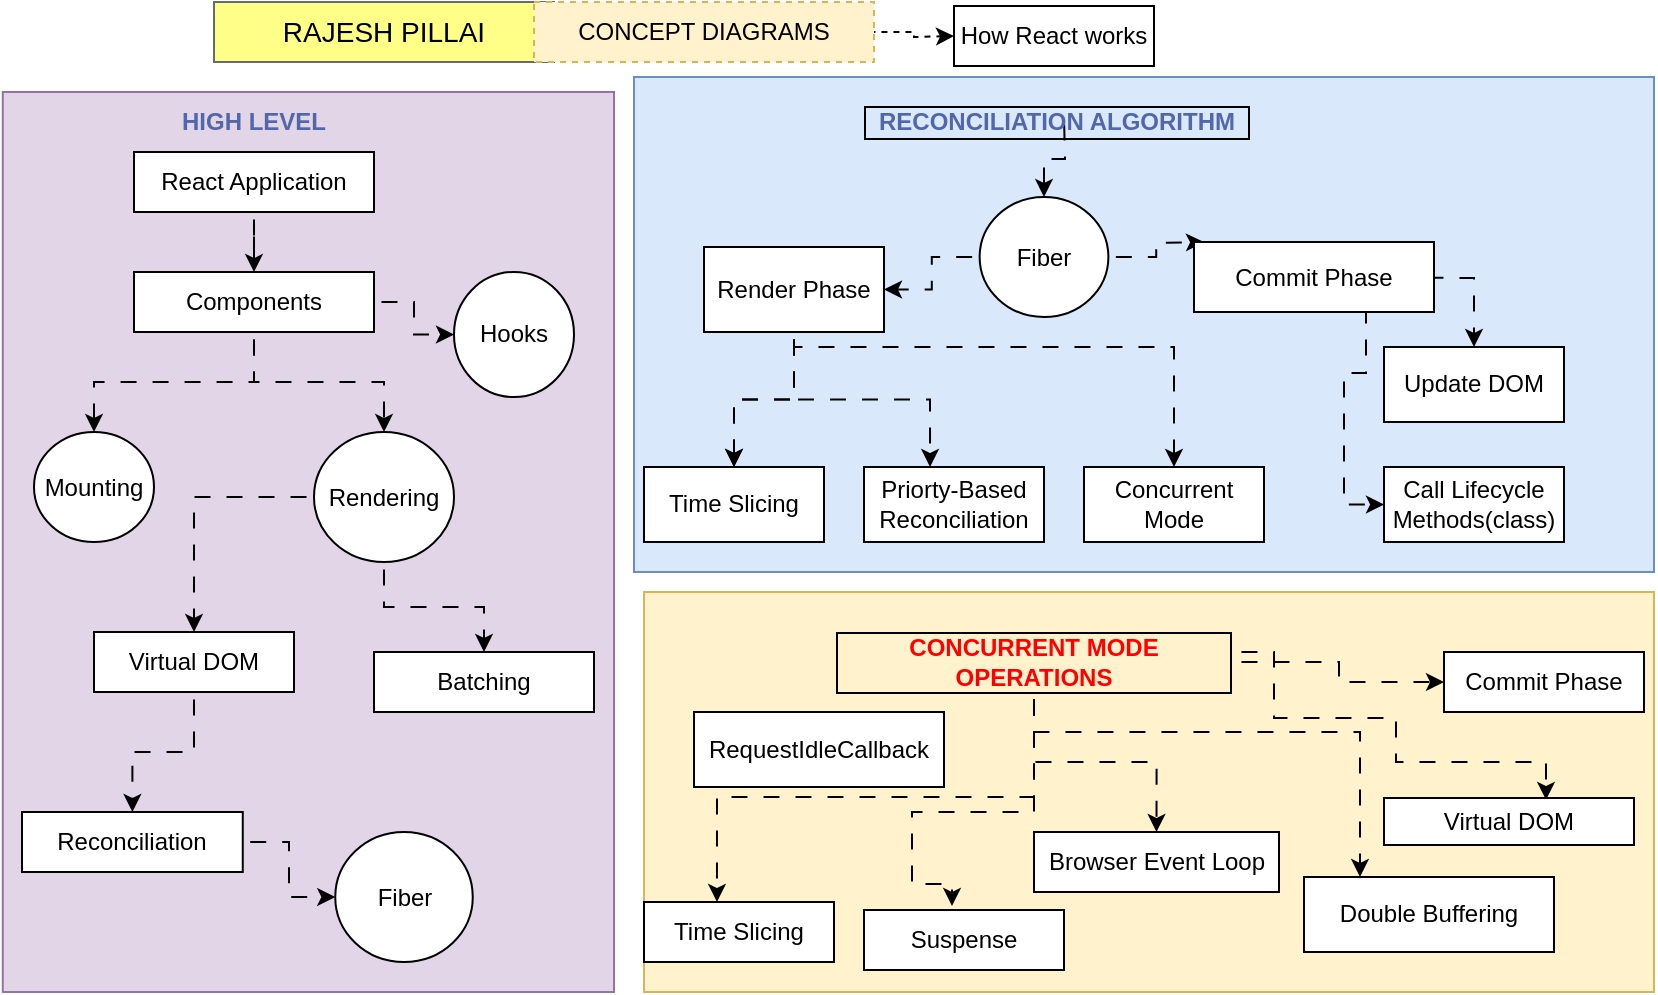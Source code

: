 <mxfile version="21.7.5" type="github">
  <diagram name="Page-1" id="Si3TmL1HpiABUJQwDJJA">
    <mxGraphModel dx="872" dy="491" grid="0" gridSize="10" guides="1" tooltips="1" connect="1" arrows="1" fold="1" page="1" pageScale="1" pageWidth="850" pageHeight="1100" math="0" shadow="0">
      <root>
        <mxCell id="0" />
        <mxCell id="1" parent="0" />
        <mxCell id="eLfbE6LILlzCmEPhJ3s3-66" value="" style="rounded=0;whiteSpace=wrap;html=1;fillColor=#e1d5e7;strokeColor=#9673a6;movable=0;resizable=0;rotatable=0;deletable=0;editable=0;locked=1;connectable=0;" vertex="1" parent="1">
          <mxGeometry x="14.38" y="60" width="305.62" height="450" as="geometry" />
        </mxCell>
        <mxCell id="eLfbE6LILlzCmEPhJ3s3-65" value="" style="rounded=0;whiteSpace=wrap;html=1;fillColor=#dae8fc;strokeColor=#6c8ebf;movable=0;resizable=0;rotatable=0;deletable=0;editable=0;locked=1;connectable=0;" vertex="1" parent="1">
          <mxGeometry x="330" y="52.5" width="510" height="247.5" as="geometry" />
        </mxCell>
        <mxCell id="eLfbE6LILlzCmEPhJ3s3-63" value="" style="rounded=0;whiteSpace=wrap;html=1;fillColor=#fff2cc;strokeColor=#d6b656;movable=0;resizable=0;rotatable=0;deletable=0;editable=0;locked=1;connectable=0;" vertex="1" parent="1">
          <mxGeometry x="335" y="310" width="505" height="200" as="geometry" />
        </mxCell>
        <mxCell id="eLfbE6LILlzCmEPhJ3s3-1" value="RAJESH PILLAI" style="text;html=1;strokeColor=#666B73;fillColor=#ffff88;align=center;verticalAlign=middle;whiteSpace=wrap;rounded=0;fontSize=14;labelBorderColor=none;movable=0;resizable=0;rotatable=0;deletable=0;editable=0;locked=1;connectable=0;" vertex="1" parent="1">
          <mxGeometry x="120" y="15" width="170" height="30" as="geometry" />
        </mxCell>
        <mxCell id="eLfbE6LILlzCmEPhJ3s3-4" style="edgeStyle=orthogonalEdgeStyle;rounded=0;orthogonalLoop=1;jettySize=auto;html=1;dashed=1;flowAnimation=1;movable=0;resizable=0;rotatable=0;deletable=0;editable=0;locked=1;connectable=0;" edge="1" parent="1" source="eLfbE6LILlzCmEPhJ3s3-2">
          <mxGeometry relative="1" as="geometry">
            <mxPoint x="490" y="32" as="targetPoint" />
          </mxGeometry>
        </mxCell>
        <mxCell id="eLfbE6LILlzCmEPhJ3s3-2" value="CONCEPT DIAGRAMS" style="text;html=1;strokeColor=#d6b656;fillColor=#fff2cc;align=center;verticalAlign=middle;whiteSpace=wrap;rounded=0;dashed=1;movable=0;resizable=0;rotatable=0;deletable=0;editable=0;locked=1;connectable=0;" vertex="1" parent="1">
          <mxGeometry x="280" y="15" width="170" height="30" as="geometry" />
        </mxCell>
        <mxCell id="eLfbE6LILlzCmEPhJ3s3-3" value="How React works" style="text;html=1;strokeColor=default;fillColor=none;align=center;verticalAlign=middle;whiteSpace=wrap;rounded=0;labelBorderColor=none;movable=0;resizable=0;rotatable=0;deletable=0;editable=0;locked=1;connectable=0;" vertex="1" parent="1">
          <mxGeometry x="490" y="17" width="100" height="30" as="geometry" />
        </mxCell>
        <mxCell id="eLfbE6LILlzCmEPhJ3s3-8" value="" style="edgeStyle=orthogonalEdgeStyle;rounded=0;orthogonalLoop=1;jettySize=auto;html=1;flowAnimation=1;movable=0;resizable=0;rotatable=0;deletable=0;editable=0;locked=1;connectable=0;" edge="1" parent="1" source="eLfbE6LILlzCmEPhJ3s3-5" target="eLfbE6LILlzCmEPhJ3s3-7">
          <mxGeometry relative="1" as="geometry" />
        </mxCell>
        <mxCell id="eLfbE6LILlzCmEPhJ3s3-5" value="React Application" style="rounded=0;whiteSpace=wrap;html=1;movable=0;resizable=0;rotatable=0;deletable=0;editable=0;locked=1;connectable=0;" vertex="1" parent="1">
          <mxGeometry x="80" y="90" width="120" height="30" as="geometry" />
        </mxCell>
        <mxCell id="eLfbE6LILlzCmEPhJ3s3-10" value="" style="edgeStyle=orthogonalEdgeStyle;rounded=0;orthogonalLoop=1;jettySize=auto;html=1;flowAnimation=1;movable=0;resizable=0;rotatable=0;deletable=0;editable=0;locked=1;connectable=0;" edge="1" parent="1" source="eLfbE6LILlzCmEPhJ3s3-7" target="eLfbE6LILlzCmEPhJ3s3-9">
          <mxGeometry relative="1" as="geometry" />
        </mxCell>
        <mxCell id="eLfbE6LILlzCmEPhJ3s3-12" value="" style="edgeStyle=orthogonalEdgeStyle;rounded=0;orthogonalLoop=1;jettySize=auto;html=1;flowAnimation=1;movable=0;resizable=0;rotatable=0;deletable=0;editable=0;locked=1;connectable=0;" edge="1" parent="1" source="eLfbE6LILlzCmEPhJ3s3-7" target="eLfbE6LILlzCmEPhJ3s3-11">
          <mxGeometry relative="1" as="geometry" />
        </mxCell>
        <mxCell id="eLfbE6LILlzCmEPhJ3s3-14" value="" style="edgeStyle=orthogonalEdgeStyle;rounded=0;orthogonalLoop=1;jettySize=auto;html=1;flowAnimation=1;movable=0;resizable=0;rotatable=0;deletable=0;editable=0;locked=1;connectable=0;" edge="1" parent="1" source="eLfbE6LILlzCmEPhJ3s3-7" target="eLfbE6LILlzCmEPhJ3s3-13">
          <mxGeometry relative="1" as="geometry" />
        </mxCell>
        <mxCell id="eLfbE6LILlzCmEPhJ3s3-7" value="Components" style="rounded=0;whiteSpace=wrap;html=1;movable=0;resizable=0;rotatable=0;deletable=0;editable=0;locked=1;connectable=0;" vertex="1" parent="1">
          <mxGeometry x="80" y="150" width="120" height="30" as="geometry" />
        </mxCell>
        <mxCell id="eLfbE6LILlzCmEPhJ3s3-9" value="Mounting" style="ellipse;whiteSpace=wrap;html=1;rounded=0;movable=0;resizable=0;rotatable=0;deletable=0;editable=0;locked=1;connectable=0;" vertex="1" parent="1">
          <mxGeometry x="30" y="230" width="60" height="55" as="geometry" />
        </mxCell>
        <mxCell id="eLfbE6LILlzCmEPhJ3s3-16" value="" style="edgeStyle=orthogonalEdgeStyle;rounded=0;orthogonalLoop=1;jettySize=auto;html=1;flowAnimation=1;movable=0;resizable=0;rotatable=0;deletable=0;editable=0;locked=1;connectable=0;" edge="1" parent="1" source="eLfbE6LILlzCmEPhJ3s3-11" target="eLfbE6LILlzCmEPhJ3s3-15">
          <mxGeometry relative="1" as="geometry" />
        </mxCell>
        <mxCell id="eLfbE6LILlzCmEPhJ3s3-22" value="" style="edgeStyle=orthogonalEdgeStyle;rounded=0;orthogonalLoop=1;jettySize=auto;html=1;flowAnimation=1;movable=0;resizable=0;rotatable=0;deletable=0;editable=0;locked=1;connectable=0;" edge="1" parent="1" source="eLfbE6LILlzCmEPhJ3s3-11" target="eLfbE6LILlzCmEPhJ3s3-21">
          <mxGeometry relative="1" as="geometry" />
        </mxCell>
        <mxCell id="eLfbE6LILlzCmEPhJ3s3-11" value="Rendering" style="ellipse;whiteSpace=wrap;html=1;rounded=0;movable=0;resizable=0;rotatable=0;deletable=0;editable=0;locked=1;connectable=0;" vertex="1" parent="1">
          <mxGeometry x="170" y="230" width="70" height="65" as="geometry" />
        </mxCell>
        <mxCell id="eLfbE6LILlzCmEPhJ3s3-13" value="Hooks" style="ellipse;whiteSpace=wrap;html=1;rounded=0;movable=0;resizable=0;rotatable=0;deletable=0;editable=0;locked=1;connectable=0;" vertex="1" parent="1">
          <mxGeometry x="240" y="150" width="60" height="62.5" as="geometry" />
        </mxCell>
        <mxCell id="eLfbE6LILlzCmEPhJ3s3-24" value="" style="edgeStyle=orthogonalEdgeStyle;rounded=0;orthogonalLoop=1;jettySize=auto;html=1;flowAnimation=1;movable=0;resizable=0;rotatable=0;deletable=0;editable=0;locked=1;connectable=0;" edge="1" parent="1" source="eLfbE6LILlzCmEPhJ3s3-15" target="eLfbE6LILlzCmEPhJ3s3-23">
          <mxGeometry relative="1" as="geometry" />
        </mxCell>
        <mxCell id="eLfbE6LILlzCmEPhJ3s3-15" value="Virtual DOM" style="whiteSpace=wrap;html=1;rounded=0;movable=0;resizable=0;rotatable=0;deletable=0;editable=0;locked=1;connectable=0;" vertex="1" parent="1">
          <mxGeometry x="60" y="330" width="100" height="30" as="geometry" />
        </mxCell>
        <mxCell id="eLfbE6LILlzCmEPhJ3s3-21" value="Batching" style="whiteSpace=wrap;html=1;rounded=0;movable=0;resizable=0;rotatable=0;deletable=0;editable=0;locked=1;connectable=0;" vertex="1" parent="1">
          <mxGeometry x="200" y="340" width="110" height="30" as="geometry" />
        </mxCell>
        <mxCell id="eLfbE6LILlzCmEPhJ3s3-26" value="" style="edgeStyle=orthogonalEdgeStyle;rounded=0;orthogonalLoop=1;jettySize=auto;html=1;flowAnimation=1;movable=0;resizable=0;rotatable=0;deletable=0;editable=0;locked=1;connectable=0;" edge="1" parent="1" source="eLfbE6LILlzCmEPhJ3s3-23" target="eLfbE6LILlzCmEPhJ3s3-25">
          <mxGeometry relative="1" as="geometry" />
        </mxCell>
        <mxCell id="eLfbE6LILlzCmEPhJ3s3-23" value="Reconciliation" style="whiteSpace=wrap;html=1;rounded=0;movable=0;resizable=0;rotatable=0;deletable=0;editable=0;locked=1;connectable=0;" vertex="1" parent="1">
          <mxGeometry x="24" y="420" width="110.38" height="30" as="geometry" />
        </mxCell>
        <mxCell id="eLfbE6LILlzCmEPhJ3s3-25" value="Fiber" style="ellipse;whiteSpace=wrap;html=1;rounded=0;movable=0;resizable=0;rotatable=0;deletable=0;editable=0;locked=1;connectable=0;" vertex="1" parent="1">
          <mxGeometry x="180.63" y="430" width="68.75" height="65" as="geometry" />
        </mxCell>
        <mxCell id="eLfbE6LILlzCmEPhJ3s3-27" value="HIGH LEVEL" style="text;html=1;strokeColor=none;fillColor=none;align=center;verticalAlign=middle;whiteSpace=wrap;rounded=0;fontColor=#5266AA;fontStyle=1;movable=0;resizable=0;rotatable=0;deletable=0;editable=0;locked=1;connectable=0;" vertex="1" parent="1">
          <mxGeometry x="55" y="60" width="170" height="30" as="geometry" />
        </mxCell>
        <mxCell id="eLfbE6LILlzCmEPhJ3s3-64" style="edgeStyle=orthogonalEdgeStyle;rounded=0;orthogonalLoop=1;jettySize=auto;html=1;entryX=0.5;entryY=0;entryDx=0;entryDy=0;flowAnimation=1;movable=0;resizable=0;rotatable=0;deletable=0;editable=0;locked=1;connectable=0;" edge="1" parent="1" target="eLfbE6LILlzCmEPhJ3s3-29">
          <mxGeometry relative="1" as="geometry">
            <mxPoint x="545" y="72.5" as="sourcePoint" />
          </mxGeometry>
        </mxCell>
        <mxCell id="eLfbE6LILlzCmEPhJ3s3-28" value="&amp;nbsp; RECONCILIATION ALGORITHM&amp;nbsp;&amp;nbsp;" style="text;html=1;strokeColor=none;fillColor=none;align=center;verticalAlign=middle;whiteSpace=wrap;rounded=0;fontColor=#5266AA;fontStyle=1;labelBorderColor=default;spacingLeft=3;movable=0;resizable=0;rotatable=0;deletable=0;editable=0;locked=1;connectable=0;" vertex="1" parent="1">
          <mxGeometry x="440" y="60" width="200" height="30" as="geometry" />
        </mxCell>
        <mxCell id="eLfbE6LILlzCmEPhJ3s3-31" value="" style="edgeStyle=orthogonalEdgeStyle;rounded=0;orthogonalLoop=1;jettySize=auto;html=1;flowAnimation=1;movable=0;resizable=0;rotatable=0;deletable=0;editable=0;locked=1;connectable=0;" edge="1" parent="1" source="eLfbE6LILlzCmEPhJ3s3-29" target="eLfbE6LILlzCmEPhJ3s3-30">
          <mxGeometry relative="1" as="geometry" />
        </mxCell>
        <mxCell id="eLfbE6LILlzCmEPhJ3s3-35" value="" style="edgeStyle=orthogonalEdgeStyle;rounded=0;orthogonalLoop=1;jettySize=auto;html=1;flowAnimation=1;movable=0;resizable=0;rotatable=0;deletable=0;editable=0;locked=1;connectable=0;" edge="1" parent="1" source="eLfbE6LILlzCmEPhJ3s3-29">
          <mxGeometry relative="1" as="geometry">
            <mxPoint x="615" y="135" as="targetPoint" />
          </mxGeometry>
        </mxCell>
        <mxCell id="eLfbE6LILlzCmEPhJ3s3-29" value="Fiber" style="ellipse;whiteSpace=wrap;html=1;rounded=0;movable=0;resizable=0;rotatable=0;deletable=0;editable=0;locked=1;connectable=0;" vertex="1" parent="1">
          <mxGeometry x="502.82" y="112.5" width="64.37" height="60" as="geometry" />
        </mxCell>
        <mxCell id="eLfbE6LILlzCmEPhJ3s3-37" value="" style="edgeStyle=orthogonalEdgeStyle;rounded=0;orthogonalLoop=1;jettySize=auto;html=1;flowAnimation=1;movable=0;resizable=0;rotatable=0;deletable=0;editable=0;locked=1;connectable=0;" edge="1" parent="1" source="eLfbE6LILlzCmEPhJ3s3-30" target="eLfbE6LILlzCmEPhJ3s3-36">
          <mxGeometry relative="1" as="geometry" />
        </mxCell>
        <mxCell id="eLfbE6LILlzCmEPhJ3s3-38" value="" style="edgeStyle=orthogonalEdgeStyle;rounded=0;orthogonalLoop=1;jettySize=auto;html=1;flowAnimation=1;movable=0;resizable=0;rotatable=0;deletable=0;editable=0;locked=1;connectable=0;" edge="1" parent="1" source="eLfbE6LILlzCmEPhJ3s3-30" target="eLfbE6LILlzCmEPhJ3s3-36">
          <mxGeometry relative="1" as="geometry" />
        </mxCell>
        <mxCell id="eLfbE6LILlzCmEPhJ3s3-41" style="edgeStyle=orthogonalEdgeStyle;rounded=0;orthogonalLoop=1;jettySize=auto;html=1;entryX=0.367;entryY=0;entryDx=0;entryDy=0;entryPerimeter=0;flowAnimation=1;movable=0;resizable=0;rotatable=0;deletable=0;editable=0;locked=1;connectable=0;" edge="1" parent="1" source="eLfbE6LILlzCmEPhJ3s3-30" target="eLfbE6LILlzCmEPhJ3s3-39">
          <mxGeometry relative="1" as="geometry" />
        </mxCell>
        <mxCell id="eLfbE6LILlzCmEPhJ3s3-42" style="edgeStyle=orthogonalEdgeStyle;rounded=0;orthogonalLoop=1;jettySize=auto;html=1;flowAnimation=1;movable=0;resizable=0;rotatable=0;deletable=0;editable=0;locked=1;connectable=0;" edge="1" parent="1" source="eLfbE6LILlzCmEPhJ3s3-30" target="eLfbE6LILlzCmEPhJ3s3-40">
          <mxGeometry relative="1" as="geometry">
            <Array as="points">
              <mxPoint x="410" y="187.5" />
              <mxPoint x="600" y="187.5" />
            </Array>
          </mxGeometry>
        </mxCell>
        <mxCell id="eLfbE6LILlzCmEPhJ3s3-30" value="Render Phase" style="whiteSpace=wrap;html=1;rounded=0;movable=0;resizable=0;rotatable=0;deletable=0;editable=0;locked=1;connectable=0;" vertex="1" parent="1">
          <mxGeometry x="365" y="137.5" width="90" height="42.5" as="geometry" />
        </mxCell>
        <mxCell id="eLfbE6LILlzCmEPhJ3s3-45" style="edgeStyle=orthogonalEdgeStyle;rounded=0;orthogonalLoop=1;jettySize=auto;html=1;entryX=0.5;entryY=0;entryDx=0;entryDy=0;flowAnimation=1;movable=0;resizable=0;rotatable=0;deletable=0;editable=0;locked=1;connectable=0;" edge="1" parent="1" target="eLfbE6LILlzCmEPhJ3s3-43">
          <mxGeometry relative="1" as="geometry">
            <mxPoint x="675" y="152.5" as="sourcePoint" />
          </mxGeometry>
        </mxCell>
        <mxCell id="eLfbE6LILlzCmEPhJ3s3-46" style="edgeStyle=orthogonalEdgeStyle;rounded=0;orthogonalLoop=1;jettySize=auto;html=1;entryX=0;entryY=0.5;entryDx=0;entryDy=0;flowAnimation=1;movable=0;resizable=0;rotatable=0;deletable=0;editable=0;locked=1;connectable=0;" edge="1" parent="1" target="eLfbE6LILlzCmEPhJ3s3-44">
          <mxGeometry relative="1" as="geometry">
            <mxPoint x="675" y="152.5" as="sourcePoint" />
          </mxGeometry>
        </mxCell>
        <mxCell id="eLfbE6LILlzCmEPhJ3s3-34" value="Commit Phase" style="whiteSpace=wrap;html=1;rounded=0;movable=0;resizable=0;rotatable=0;deletable=0;editable=0;locked=1;connectable=0;" vertex="1" parent="1">
          <mxGeometry x="610" y="135" width="120" height="35" as="geometry" />
        </mxCell>
        <mxCell id="eLfbE6LILlzCmEPhJ3s3-36" value="Time Slicing" style="whiteSpace=wrap;html=1;rounded=0;movable=0;resizable=0;rotatable=0;deletable=0;editable=0;locked=1;connectable=0;" vertex="1" parent="1">
          <mxGeometry x="335" y="247.5" width="90" height="37.5" as="geometry" />
        </mxCell>
        <mxCell id="eLfbE6LILlzCmEPhJ3s3-39" value="Priorty-Based Reconciliation" style="whiteSpace=wrap;html=1;rounded=0;movable=0;resizable=0;rotatable=0;deletable=0;editable=0;locked=1;connectable=0;" vertex="1" parent="1">
          <mxGeometry x="445" y="247.5" width="90" height="37.5" as="geometry" />
        </mxCell>
        <mxCell id="eLfbE6LILlzCmEPhJ3s3-40" value="Concurrent Mode" style="whiteSpace=wrap;html=1;rounded=0;movable=0;resizable=0;rotatable=0;deletable=0;editable=0;locked=1;connectable=0;" vertex="1" parent="1">
          <mxGeometry x="555" y="247.5" width="90" height="37.5" as="geometry" />
        </mxCell>
        <mxCell id="eLfbE6LILlzCmEPhJ3s3-43" value="Update DOM" style="whiteSpace=wrap;html=1;rounded=0;movable=0;resizable=0;rotatable=0;deletable=0;editable=0;locked=1;connectable=0;" vertex="1" parent="1">
          <mxGeometry x="705" y="187.5" width="90" height="37.5" as="geometry" />
        </mxCell>
        <mxCell id="eLfbE6LILlzCmEPhJ3s3-44" value="Call Lifecycle Methods(class)" style="whiteSpace=wrap;html=1;rounded=0;movable=0;resizable=0;rotatable=0;deletable=0;editable=0;locked=1;connectable=0;" vertex="1" parent="1">
          <mxGeometry x="705" y="247.5" width="90" height="37.5" as="geometry" />
        </mxCell>
        <mxCell id="eLfbE6LILlzCmEPhJ3s3-56" style="edgeStyle=orthogonalEdgeStyle;rounded=0;orthogonalLoop=1;jettySize=auto;html=1;flowAnimation=1;movable=0;resizable=0;rotatable=0;deletable=0;editable=0;locked=1;connectable=0;" edge="1" parent="1" source="eLfbE6LILlzCmEPhJ3s3-47" target="eLfbE6LILlzCmEPhJ3s3-49">
          <mxGeometry relative="1" as="geometry">
            <Array as="points">
              <mxPoint x="530" y="380" />
              <mxPoint x="693" y="380" />
            </Array>
          </mxGeometry>
        </mxCell>
        <mxCell id="eLfbE6LILlzCmEPhJ3s3-57" style="edgeStyle=orthogonalEdgeStyle;rounded=0;orthogonalLoop=1;jettySize=auto;html=1;entryX=0.648;entryY=0.04;entryDx=0;entryDy=0;entryPerimeter=0;flowAnimation=1;movable=0;resizable=0;rotatable=0;deletable=0;editable=0;locked=1;connectable=0;" edge="1" parent="1" source="eLfbE6LILlzCmEPhJ3s3-47" target="eLfbE6LILlzCmEPhJ3s3-50">
          <mxGeometry relative="1" as="geometry">
            <Array as="points">
              <mxPoint x="650" y="340" />
              <mxPoint x="650" y="373" />
              <mxPoint x="711" y="373" />
              <mxPoint x="711" y="395" />
              <mxPoint x="786" y="395" />
            </Array>
          </mxGeometry>
        </mxCell>
        <mxCell id="eLfbE6LILlzCmEPhJ3s3-58" style="edgeStyle=orthogonalEdgeStyle;rounded=0;orthogonalLoop=1;jettySize=auto;html=1;entryX=0.384;entryY=0;entryDx=0;entryDy=0;entryPerimeter=0;flowAnimation=1;movable=0;resizable=0;rotatable=0;deletable=0;editable=0;locked=1;connectable=0;" edge="1" parent="1" source="eLfbE6LILlzCmEPhJ3s3-47" target="eLfbE6LILlzCmEPhJ3s3-51">
          <mxGeometry relative="1" as="geometry" />
        </mxCell>
        <mxCell id="eLfbE6LILlzCmEPhJ3s3-59" style="edgeStyle=orthogonalEdgeStyle;rounded=0;orthogonalLoop=1;jettySize=auto;html=1;entryX=0.44;entryY=-0.067;entryDx=0;entryDy=0;entryPerimeter=0;flowAnimation=1;movable=0;resizable=0;rotatable=0;deletable=0;editable=0;locked=1;connectable=0;" edge="1" parent="1" source="eLfbE6LILlzCmEPhJ3s3-47" target="eLfbE6LILlzCmEPhJ3s3-52">
          <mxGeometry relative="1" as="geometry">
            <Array as="points">
              <mxPoint x="530" y="420" />
              <mxPoint x="469" y="420" />
              <mxPoint x="469" y="456" />
              <mxPoint x="489" y="456" />
            </Array>
          </mxGeometry>
        </mxCell>
        <mxCell id="eLfbE6LILlzCmEPhJ3s3-60" style="edgeStyle=orthogonalEdgeStyle;rounded=0;orthogonalLoop=1;jettySize=auto;html=1;entryX=0.5;entryY=0;entryDx=0;entryDy=0;flowAnimation=1;movable=0;resizable=0;rotatable=0;deletable=0;editable=0;locked=1;connectable=0;" edge="1" parent="1" source="eLfbE6LILlzCmEPhJ3s3-47" target="eLfbE6LILlzCmEPhJ3s3-53">
          <mxGeometry relative="1" as="geometry" />
        </mxCell>
        <mxCell id="eLfbE6LILlzCmEPhJ3s3-61" style="edgeStyle=orthogonalEdgeStyle;rounded=0;orthogonalLoop=1;jettySize=auto;html=1;flowAnimation=1;movable=0;resizable=0;rotatable=0;deletable=0;editable=0;locked=1;connectable=0;" edge="1" parent="1" source="eLfbE6LILlzCmEPhJ3s3-47" target="eLfbE6LILlzCmEPhJ3s3-54">
          <mxGeometry relative="1" as="geometry" />
        </mxCell>
        <mxCell id="eLfbE6LILlzCmEPhJ3s3-47" value="CONCURRENT MODE OPERATIONS" style="text;html=1;strokeColor=none;fillColor=none;align=center;verticalAlign=middle;whiteSpace=wrap;rounded=0;fontColor=#FF0000;fontStyle=1;labelBorderColor=default;movable=0;resizable=0;rotatable=0;deletable=0;editable=0;locked=1;connectable=0;" vertex="1" parent="1">
          <mxGeometry x="430" y="330" width="200" height="30" as="geometry" />
        </mxCell>
        <mxCell id="eLfbE6LILlzCmEPhJ3s3-48" value="RequestIdleCallback" style="whiteSpace=wrap;html=1;rounded=0;movable=0;resizable=0;rotatable=0;deletable=0;editable=0;locked=1;connectable=0;" vertex="1" parent="1">
          <mxGeometry x="360" y="370" width="125" height="37.5" as="geometry" />
        </mxCell>
        <mxCell id="eLfbE6LILlzCmEPhJ3s3-49" value="Double Buffering" style="whiteSpace=wrap;html=1;rounded=0;movable=0;resizable=0;rotatable=0;deletable=0;editable=0;locked=1;connectable=0;" vertex="1" parent="1">
          <mxGeometry x="665" y="452.5" width="125" height="37.5" as="geometry" />
        </mxCell>
        <mxCell id="eLfbE6LILlzCmEPhJ3s3-50" value="Virtual DOM" style="whiteSpace=wrap;html=1;rounded=0;movable=0;resizable=0;rotatable=0;deletable=0;editable=0;locked=1;connectable=0;" vertex="1" parent="1">
          <mxGeometry x="705" y="413" width="125" height="23.5" as="geometry" />
        </mxCell>
        <mxCell id="eLfbE6LILlzCmEPhJ3s3-51" value="Time Slicing" style="whiteSpace=wrap;html=1;rounded=0;movable=0;resizable=0;rotatable=0;deletable=0;editable=0;locked=1;connectable=0;" vertex="1" parent="1">
          <mxGeometry x="335" y="465" width="95" height="30" as="geometry" />
        </mxCell>
        <mxCell id="eLfbE6LILlzCmEPhJ3s3-52" value="Suspense" style="whiteSpace=wrap;html=1;rounded=0;movable=0;resizable=0;rotatable=0;deletable=0;editable=0;locked=1;connectable=0;" vertex="1" parent="1">
          <mxGeometry x="445" y="469" width="100" height="30" as="geometry" />
        </mxCell>
        <mxCell id="eLfbE6LILlzCmEPhJ3s3-53" value="Browser Event Loop" style="whiteSpace=wrap;html=1;rounded=0;movable=0;resizable=0;rotatable=0;deletable=0;editable=0;locked=1;connectable=0;" vertex="1" parent="1">
          <mxGeometry x="530" y="430" width="122.5" height="30" as="geometry" />
        </mxCell>
        <mxCell id="eLfbE6LILlzCmEPhJ3s3-54" value="Commit Phase" style="whiteSpace=wrap;html=1;rounded=0;movable=0;resizable=0;rotatable=0;deletable=0;editable=0;locked=1;connectable=0;" vertex="1" parent="1">
          <mxGeometry x="735" y="340" width="100" height="30" as="geometry" />
        </mxCell>
      </root>
    </mxGraphModel>
  </diagram>
</mxfile>
